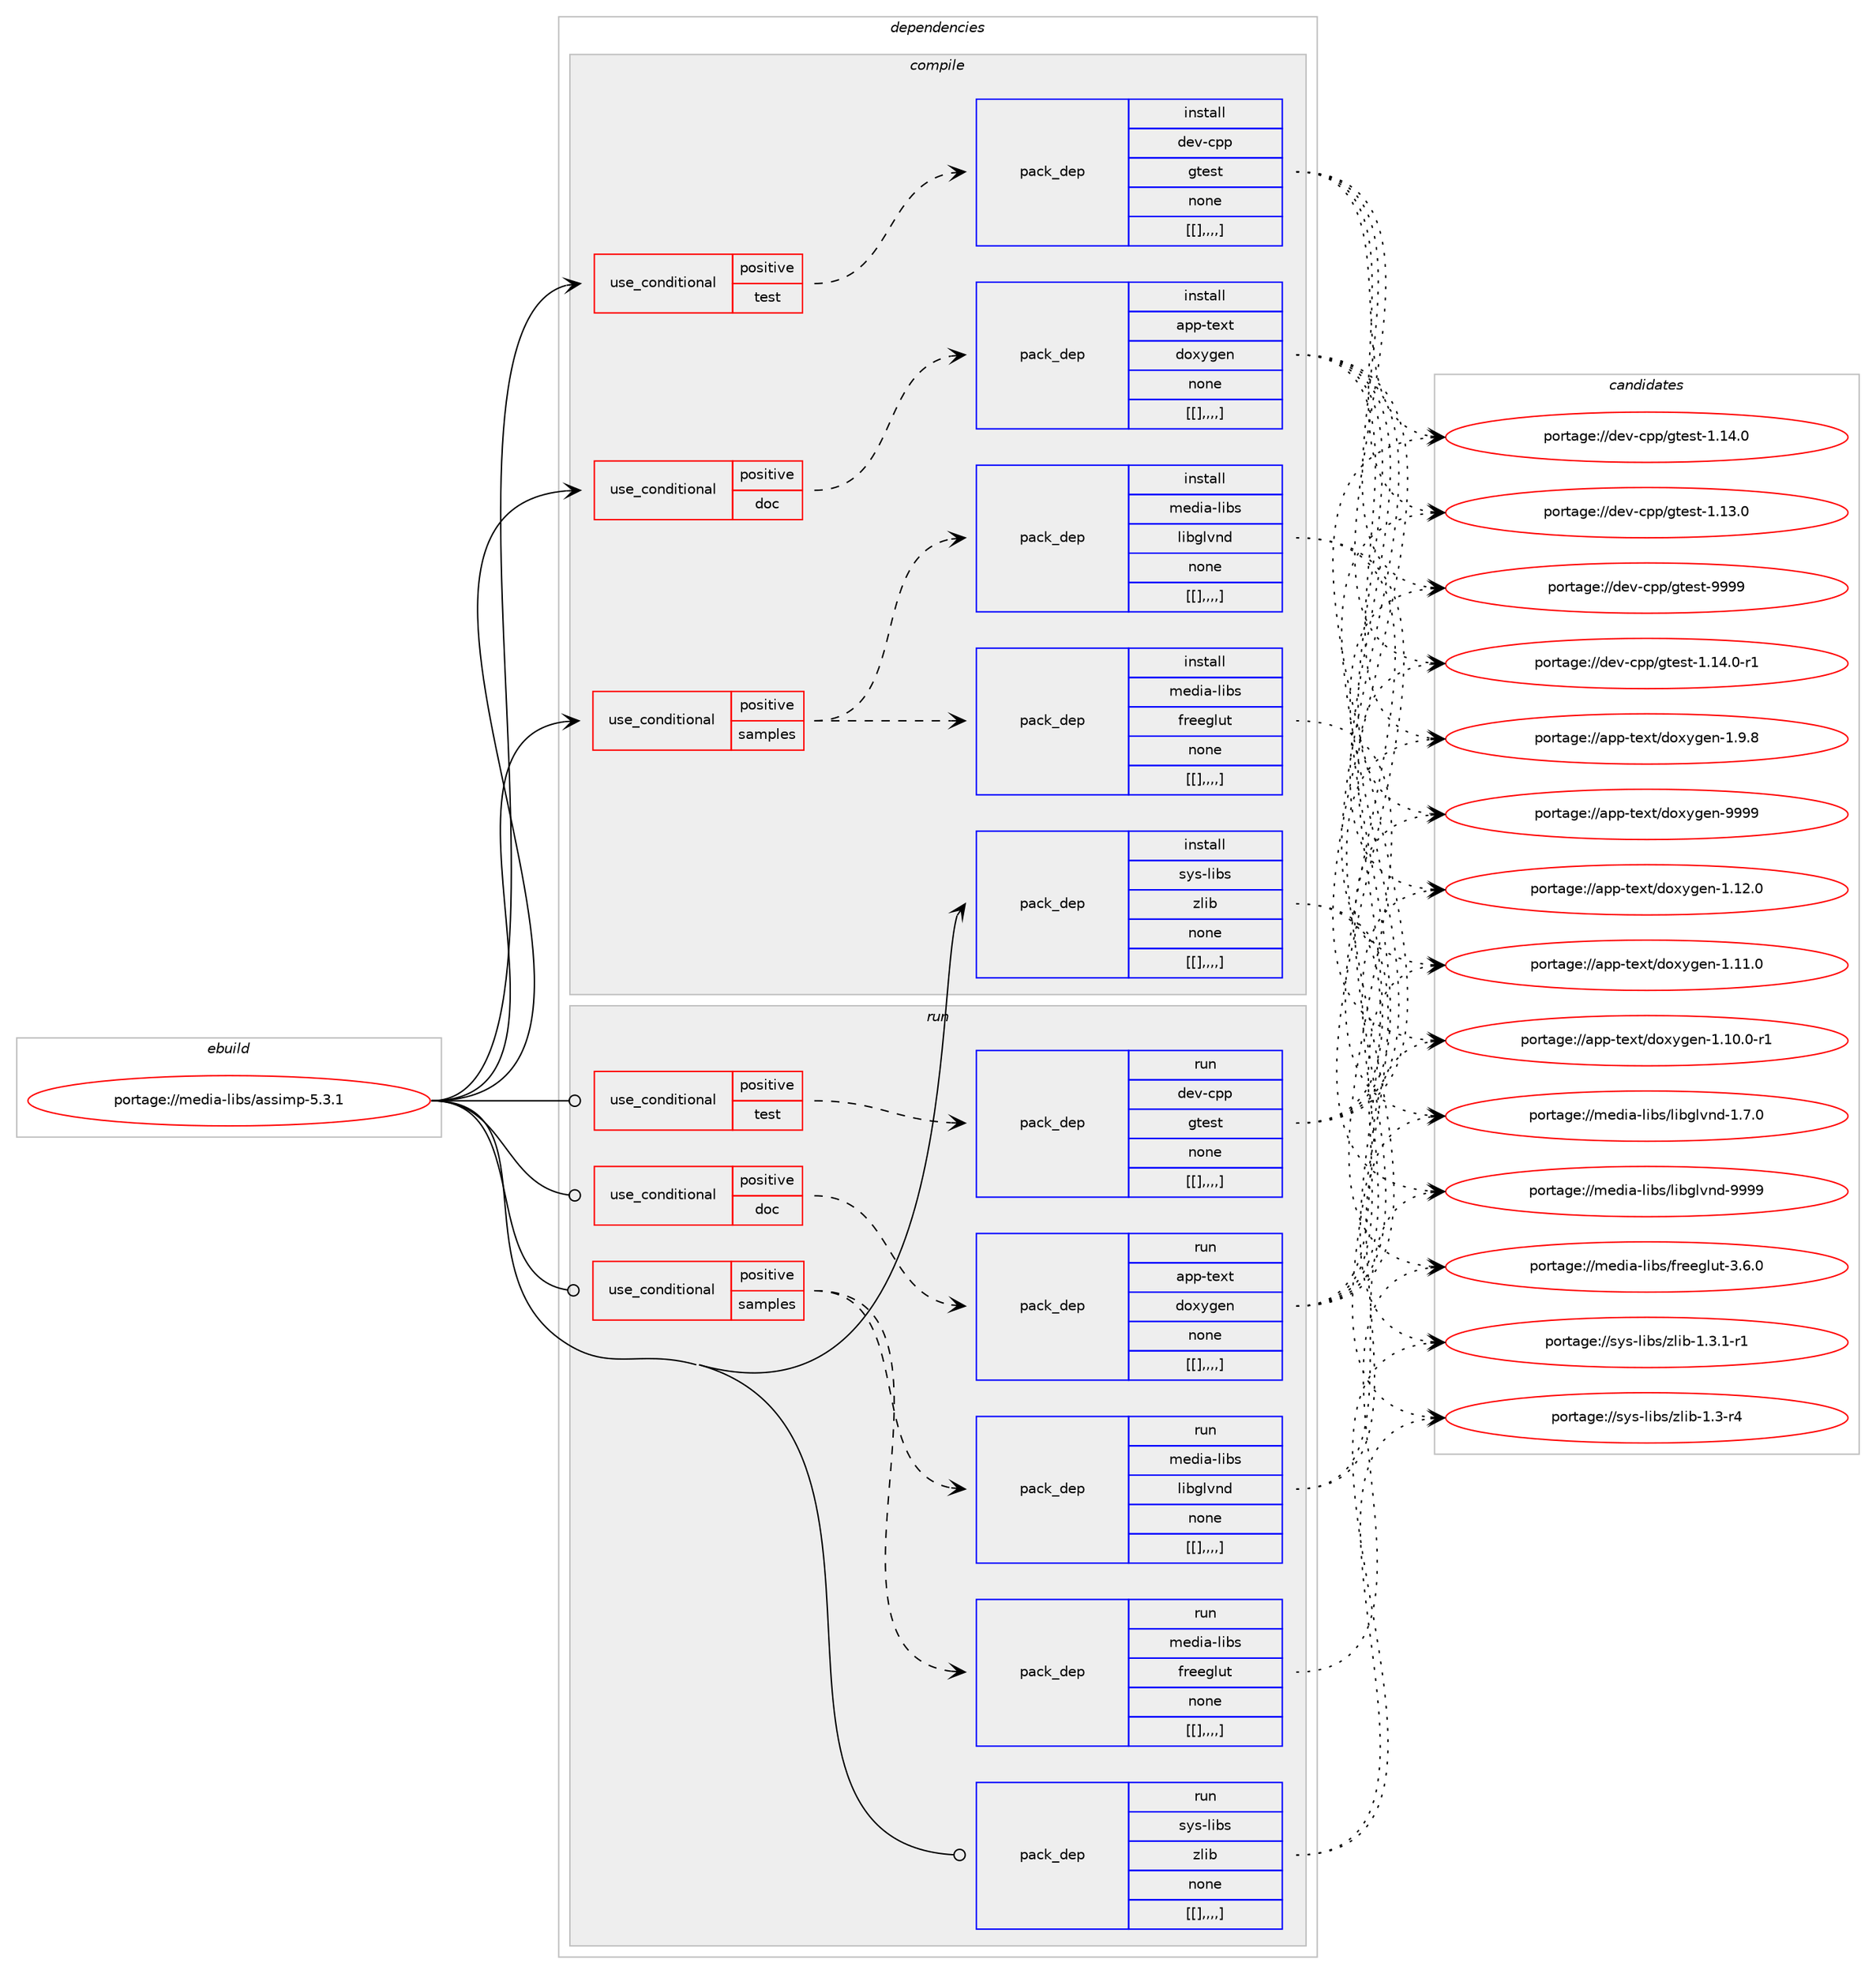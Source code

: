 digraph prolog {

# *************
# Graph options
# *************

newrank=true;
concentrate=true;
compound=true;
graph [rankdir=LR,fontname=Helvetica,fontsize=10,ranksep=1.5];#, ranksep=2.5, nodesep=0.2];
edge  [arrowhead=vee];
node  [fontname=Helvetica,fontsize=10];

# **********
# The ebuild
# **********

subgraph cluster_leftcol {
color=gray;
label=<<i>ebuild</i>>;
id [label="portage://media-libs/assimp-5.3.1", color=red, width=4, href="../media-libs/assimp-5.3.1.svg"];
}

# ****************
# The dependencies
# ****************

subgraph cluster_midcol {
color=gray;
label=<<i>dependencies</i>>;
subgraph cluster_compile {
fillcolor="#eeeeee";
style=filled;
label=<<i>compile</i>>;
subgraph cond77646 {
dependency311453 [label=<<TABLE BORDER="0" CELLBORDER="1" CELLSPACING="0" CELLPADDING="4"><TR><TD ROWSPAN="3" CELLPADDING="10">use_conditional</TD></TR><TR><TD>positive</TD></TR><TR><TD>doc</TD></TR></TABLE>>, shape=none, color=red];
subgraph pack231284 {
dependency311454 [label=<<TABLE BORDER="0" CELLBORDER="1" CELLSPACING="0" CELLPADDING="4" WIDTH="220"><TR><TD ROWSPAN="6" CELLPADDING="30">pack_dep</TD></TR><TR><TD WIDTH="110">install</TD></TR><TR><TD>app-text</TD></TR><TR><TD>doxygen</TD></TR><TR><TD>none</TD></TR><TR><TD>[[],,,,]</TD></TR></TABLE>>, shape=none, color=blue];
}
dependency311453:e -> dependency311454:w [weight=20,style="dashed",arrowhead="vee"];
}
id:e -> dependency311453:w [weight=20,style="solid",arrowhead="vee"];
subgraph cond77647 {
dependency311455 [label=<<TABLE BORDER="0" CELLBORDER="1" CELLSPACING="0" CELLPADDING="4"><TR><TD ROWSPAN="3" CELLPADDING="10">use_conditional</TD></TR><TR><TD>positive</TD></TR><TR><TD>samples</TD></TR></TABLE>>, shape=none, color=red];
subgraph pack231285 {
dependency311456 [label=<<TABLE BORDER="0" CELLBORDER="1" CELLSPACING="0" CELLPADDING="4" WIDTH="220"><TR><TD ROWSPAN="6" CELLPADDING="30">pack_dep</TD></TR><TR><TD WIDTH="110">install</TD></TR><TR><TD>media-libs</TD></TR><TR><TD>freeglut</TD></TR><TR><TD>none</TD></TR><TR><TD>[[],,,,]</TD></TR></TABLE>>, shape=none, color=blue];
}
dependency311455:e -> dependency311456:w [weight=20,style="dashed",arrowhead="vee"];
subgraph pack231286 {
dependency311457 [label=<<TABLE BORDER="0" CELLBORDER="1" CELLSPACING="0" CELLPADDING="4" WIDTH="220"><TR><TD ROWSPAN="6" CELLPADDING="30">pack_dep</TD></TR><TR><TD WIDTH="110">install</TD></TR><TR><TD>media-libs</TD></TR><TR><TD>libglvnd</TD></TR><TR><TD>none</TD></TR><TR><TD>[[],,,,]</TD></TR></TABLE>>, shape=none, color=blue];
}
dependency311455:e -> dependency311457:w [weight=20,style="dashed",arrowhead="vee"];
}
id:e -> dependency311455:w [weight=20,style="solid",arrowhead="vee"];
subgraph cond77648 {
dependency311458 [label=<<TABLE BORDER="0" CELLBORDER="1" CELLSPACING="0" CELLPADDING="4"><TR><TD ROWSPAN="3" CELLPADDING="10">use_conditional</TD></TR><TR><TD>positive</TD></TR><TR><TD>test</TD></TR></TABLE>>, shape=none, color=red];
subgraph pack231287 {
dependency311459 [label=<<TABLE BORDER="0" CELLBORDER="1" CELLSPACING="0" CELLPADDING="4" WIDTH="220"><TR><TD ROWSPAN="6" CELLPADDING="30">pack_dep</TD></TR><TR><TD WIDTH="110">install</TD></TR><TR><TD>dev-cpp</TD></TR><TR><TD>gtest</TD></TR><TR><TD>none</TD></TR><TR><TD>[[],,,,]</TD></TR></TABLE>>, shape=none, color=blue];
}
dependency311458:e -> dependency311459:w [weight=20,style="dashed",arrowhead="vee"];
}
id:e -> dependency311458:w [weight=20,style="solid",arrowhead="vee"];
subgraph pack231288 {
dependency311460 [label=<<TABLE BORDER="0" CELLBORDER="1" CELLSPACING="0" CELLPADDING="4" WIDTH="220"><TR><TD ROWSPAN="6" CELLPADDING="30">pack_dep</TD></TR><TR><TD WIDTH="110">install</TD></TR><TR><TD>sys-libs</TD></TR><TR><TD>zlib</TD></TR><TR><TD>none</TD></TR><TR><TD>[[],,,,]</TD></TR></TABLE>>, shape=none, color=blue];
}
id:e -> dependency311460:w [weight=20,style="solid",arrowhead="vee"];
}
subgraph cluster_compileandrun {
fillcolor="#eeeeee";
style=filled;
label=<<i>compile and run</i>>;
}
subgraph cluster_run {
fillcolor="#eeeeee";
style=filled;
label=<<i>run</i>>;
subgraph cond77649 {
dependency311461 [label=<<TABLE BORDER="0" CELLBORDER="1" CELLSPACING="0" CELLPADDING="4"><TR><TD ROWSPAN="3" CELLPADDING="10">use_conditional</TD></TR><TR><TD>positive</TD></TR><TR><TD>doc</TD></TR></TABLE>>, shape=none, color=red];
subgraph pack231289 {
dependency311462 [label=<<TABLE BORDER="0" CELLBORDER="1" CELLSPACING="0" CELLPADDING="4" WIDTH="220"><TR><TD ROWSPAN="6" CELLPADDING="30">pack_dep</TD></TR><TR><TD WIDTH="110">run</TD></TR><TR><TD>app-text</TD></TR><TR><TD>doxygen</TD></TR><TR><TD>none</TD></TR><TR><TD>[[],,,,]</TD></TR></TABLE>>, shape=none, color=blue];
}
dependency311461:e -> dependency311462:w [weight=20,style="dashed",arrowhead="vee"];
}
id:e -> dependency311461:w [weight=20,style="solid",arrowhead="odot"];
subgraph cond77650 {
dependency311463 [label=<<TABLE BORDER="0" CELLBORDER="1" CELLSPACING="0" CELLPADDING="4"><TR><TD ROWSPAN="3" CELLPADDING="10">use_conditional</TD></TR><TR><TD>positive</TD></TR><TR><TD>samples</TD></TR></TABLE>>, shape=none, color=red];
subgraph pack231290 {
dependency311464 [label=<<TABLE BORDER="0" CELLBORDER="1" CELLSPACING="0" CELLPADDING="4" WIDTH="220"><TR><TD ROWSPAN="6" CELLPADDING="30">pack_dep</TD></TR><TR><TD WIDTH="110">run</TD></TR><TR><TD>media-libs</TD></TR><TR><TD>freeglut</TD></TR><TR><TD>none</TD></TR><TR><TD>[[],,,,]</TD></TR></TABLE>>, shape=none, color=blue];
}
dependency311463:e -> dependency311464:w [weight=20,style="dashed",arrowhead="vee"];
subgraph pack231291 {
dependency311465 [label=<<TABLE BORDER="0" CELLBORDER="1" CELLSPACING="0" CELLPADDING="4" WIDTH="220"><TR><TD ROWSPAN="6" CELLPADDING="30">pack_dep</TD></TR><TR><TD WIDTH="110">run</TD></TR><TR><TD>media-libs</TD></TR><TR><TD>libglvnd</TD></TR><TR><TD>none</TD></TR><TR><TD>[[],,,,]</TD></TR></TABLE>>, shape=none, color=blue];
}
dependency311463:e -> dependency311465:w [weight=20,style="dashed",arrowhead="vee"];
}
id:e -> dependency311463:w [weight=20,style="solid",arrowhead="odot"];
subgraph cond77651 {
dependency311466 [label=<<TABLE BORDER="0" CELLBORDER="1" CELLSPACING="0" CELLPADDING="4"><TR><TD ROWSPAN="3" CELLPADDING="10">use_conditional</TD></TR><TR><TD>positive</TD></TR><TR><TD>test</TD></TR></TABLE>>, shape=none, color=red];
subgraph pack231292 {
dependency311467 [label=<<TABLE BORDER="0" CELLBORDER="1" CELLSPACING="0" CELLPADDING="4" WIDTH="220"><TR><TD ROWSPAN="6" CELLPADDING="30">pack_dep</TD></TR><TR><TD WIDTH="110">run</TD></TR><TR><TD>dev-cpp</TD></TR><TR><TD>gtest</TD></TR><TR><TD>none</TD></TR><TR><TD>[[],,,,]</TD></TR></TABLE>>, shape=none, color=blue];
}
dependency311466:e -> dependency311467:w [weight=20,style="dashed",arrowhead="vee"];
}
id:e -> dependency311466:w [weight=20,style="solid",arrowhead="odot"];
subgraph pack231293 {
dependency311468 [label=<<TABLE BORDER="0" CELLBORDER="1" CELLSPACING="0" CELLPADDING="4" WIDTH="220"><TR><TD ROWSPAN="6" CELLPADDING="30">pack_dep</TD></TR><TR><TD WIDTH="110">run</TD></TR><TR><TD>sys-libs</TD></TR><TR><TD>zlib</TD></TR><TR><TD>none</TD></TR><TR><TD>[[],,,,]</TD></TR></TABLE>>, shape=none, color=blue];
}
id:e -> dependency311468:w [weight=20,style="solid",arrowhead="odot"];
}
}

# **************
# The candidates
# **************

subgraph cluster_choices {
rank=same;
color=gray;
label=<<i>candidates</i>>;

subgraph choice231284 {
color=black;
nodesep=1;
choice9711211245116101120116471001111201211031011104557575757 [label="portage://app-text/doxygen-9999", color=red, width=4,href="../app-text/doxygen-9999.svg"];
choice97112112451161011201164710011112012110310111045494649504648 [label="portage://app-text/doxygen-1.12.0", color=red, width=4,href="../app-text/doxygen-1.12.0.svg"];
choice97112112451161011201164710011112012110310111045494649494648 [label="portage://app-text/doxygen-1.11.0", color=red, width=4,href="../app-text/doxygen-1.11.0.svg"];
choice971121124511610112011647100111120121103101110454946494846484511449 [label="portage://app-text/doxygen-1.10.0-r1", color=red, width=4,href="../app-text/doxygen-1.10.0-r1.svg"];
choice971121124511610112011647100111120121103101110454946574656 [label="portage://app-text/doxygen-1.9.8", color=red, width=4,href="../app-text/doxygen-1.9.8.svg"];
dependency311454:e -> choice9711211245116101120116471001111201211031011104557575757:w [style=dotted,weight="100"];
dependency311454:e -> choice97112112451161011201164710011112012110310111045494649504648:w [style=dotted,weight="100"];
dependency311454:e -> choice97112112451161011201164710011112012110310111045494649494648:w [style=dotted,weight="100"];
dependency311454:e -> choice971121124511610112011647100111120121103101110454946494846484511449:w [style=dotted,weight="100"];
dependency311454:e -> choice971121124511610112011647100111120121103101110454946574656:w [style=dotted,weight="100"];
}
subgraph choice231285 {
color=black;
nodesep=1;
choice10910110010597451081059811547102114101101103108117116455146544648 [label="portage://media-libs/freeglut-3.6.0", color=red, width=4,href="../media-libs/freeglut-3.6.0.svg"];
dependency311456:e -> choice10910110010597451081059811547102114101101103108117116455146544648:w [style=dotted,weight="100"];
}
subgraph choice231286 {
color=black;
nodesep=1;
choice10910110010597451081059811547108105981031081181101004557575757 [label="portage://media-libs/libglvnd-9999", color=red, width=4,href="../media-libs/libglvnd-9999.svg"];
choice1091011001059745108105981154710810598103108118110100454946554648 [label="portage://media-libs/libglvnd-1.7.0", color=red, width=4,href="../media-libs/libglvnd-1.7.0.svg"];
dependency311457:e -> choice10910110010597451081059811547108105981031081181101004557575757:w [style=dotted,weight="100"];
dependency311457:e -> choice1091011001059745108105981154710810598103108118110100454946554648:w [style=dotted,weight="100"];
}
subgraph choice231287 {
color=black;
nodesep=1;
choice1001011184599112112471031161011151164557575757 [label="portage://dev-cpp/gtest-9999", color=red, width=4,href="../dev-cpp/gtest-9999.svg"];
choice100101118459911211247103116101115116454946495246484511449 [label="portage://dev-cpp/gtest-1.14.0-r1", color=red, width=4,href="../dev-cpp/gtest-1.14.0-r1.svg"];
choice10010111845991121124710311610111511645494649524648 [label="portage://dev-cpp/gtest-1.14.0", color=red, width=4,href="../dev-cpp/gtest-1.14.0.svg"];
choice10010111845991121124710311610111511645494649514648 [label="portage://dev-cpp/gtest-1.13.0", color=red, width=4,href="../dev-cpp/gtest-1.13.0.svg"];
dependency311459:e -> choice1001011184599112112471031161011151164557575757:w [style=dotted,weight="100"];
dependency311459:e -> choice100101118459911211247103116101115116454946495246484511449:w [style=dotted,weight="100"];
dependency311459:e -> choice10010111845991121124710311610111511645494649524648:w [style=dotted,weight="100"];
dependency311459:e -> choice10010111845991121124710311610111511645494649514648:w [style=dotted,weight="100"];
}
subgraph choice231288 {
color=black;
nodesep=1;
choice115121115451081059811547122108105984549465146494511449 [label="portage://sys-libs/zlib-1.3.1-r1", color=red, width=4,href="../sys-libs/zlib-1.3.1-r1.svg"];
choice11512111545108105981154712210810598454946514511452 [label="portage://sys-libs/zlib-1.3-r4", color=red, width=4,href="../sys-libs/zlib-1.3-r4.svg"];
dependency311460:e -> choice115121115451081059811547122108105984549465146494511449:w [style=dotted,weight="100"];
dependency311460:e -> choice11512111545108105981154712210810598454946514511452:w [style=dotted,weight="100"];
}
subgraph choice231289 {
color=black;
nodesep=1;
choice9711211245116101120116471001111201211031011104557575757 [label="portage://app-text/doxygen-9999", color=red, width=4,href="../app-text/doxygen-9999.svg"];
choice97112112451161011201164710011112012110310111045494649504648 [label="portage://app-text/doxygen-1.12.0", color=red, width=4,href="../app-text/doxygen-1.12.0.svg"];
choice97112112451161011201164710011112012110310111045494649494648 [label="portage://app-text/doxygen-1.11.0", color=red, width=4,href="../app-text/doxygen-1.11.0.svg"];
choice971121124511610112011647100111120121103101110454946494846484511449 [label="portage://app-text/doxygen-1.10.0-r1", color=red, width=4,href="../app-text/doxygen-1.10.0-r1.svg"];
choice971121124511610112011647100111120121103101110454946574656 [label="portage://app-text/doxygen-1.9.8", color=red, width=4,href="../app-text/doxygen-1.9.8.svg"];
dependency311462:e -> choice9711211245116101120116471001111201211031011104557575757:w [style=dotted,weight="100"];
dependency311462:e -> choice97112112451161011201164710011112012110310111045494649504648:w [style=dotted,weight="100"];
dependency311462:e -> choice97112112451161011201164710011112012110310111045494649494648:w [style=dotted,weight="100"];
dependency311462:e -> choice971121124511610112011647100111120121103101110454946494846484511449:w [style=dotted,weight="100"];
dependency311462:e -> choice971121124511610112011647100111120121103101110454946574656:w [style=dotted,weight="100"];
}
subgraph choice231290 {
color=black;
nodesep=1;
choice10910110010597451081059811547102114101101103108117116455146544648 [label="portage://media-libs/freeglut-3.6.0", color=red, width=4,href="../media-libs/freeglut-3.6.0.svg"];
dependency311464:e -> choice10910110010597451081059811547102114101101103108117116455146544648:w [style=dotted,weight="100"];
}
subgraph choice231291 {
color=black;
nodesep=1;
choice10910110010597451081059811547108105981031081181101004557575757 [label="portage://media-libs/libglvnd-9999", color=red, width=4,href="../media-libs/libglvnd-9999.svg"];
choice1091011001059745108105981154710810598103108118110100454946554648 [label="portage://media-libs/libglvnd-1.7.0", color=red, width=4,href="../media-libs/libglvnd-1.7.0.svg"];
dependency311465:e -> choice10910110010597451081059811547108105981031081181101004557575757:w [style=dotted,weight="100"];
dependency311465:e -> choice1091011001059745108105981154710810598103108118110100454946554648:w [style=dotted,weight="100"];
}
subgraph choice231292 {
color=black;
nodesep=1;
choice1001011184599112112471031161011151164557575757 [label="portage://dev-cpp/gtest-9999", color=red, width=4,href="../dev-cpp/gtest-9999.svg"];
choice100101118459911211247103116101115116454946495246484511449 [label="portage://dev-cpp/gtest-1.14.0-r1", color=red, width=4,href="../dev-cpp/gtest-1.14.0-r1.svg"];
choice10010111845991121124710311610111511645494649524648 [label="portage://dev-cpp/gtest-1.14.0", color=red, width=4,href="../dev-cpp/gtest-1.14.0.svg"];
choice10010111845991121124710311610111511645494649514648 [label="portage://dev-cpp/gtest-1.13.0", color=red, width=4,href="../dev-cpp/gtest-1.13.0.svg"];
dependency311467:e -> choice1001011184599112112471031161011151164557575757:w [style=dotted,weight="100"];
dependency311467:e -> choice100101118459911211247103116101115116454946495246484511449:w [style=dotted,weight="100"];
dependency311467:e -> choice10010111845991121124710311610111511645494649524648:w [style=dotted,weight="100"];
dependency311467:e -> choice10010111845991121124710311610111511645494649514648:w [style=dotted,weight="100"];
}
subgraph choice231293 {
color=black;
nodesep=1;
choice115121115451081059811547122108105984549465146494511449 [label="portage://sys-libs/zlib-1.3.1-r1", color=red, width=4,href="../sys-libs/zlib-1.3.1-r1.svg"];
choice11512111545108105981154712210810598454946514511452 [label="portage://sys-libs/zlib-1.3-r4", color=red, width=4,href="../sys-libs/zlib-1.3-r4.svg"];
dependency311468:e -> choice115121115451081059811547122108105984549465146494511449:w [style=dotted,weight="100"];
dependency311468:e -> choice11512111545108105981154712210810598454946514511452:w [style=dotted,weight="100"];
}
}

}
